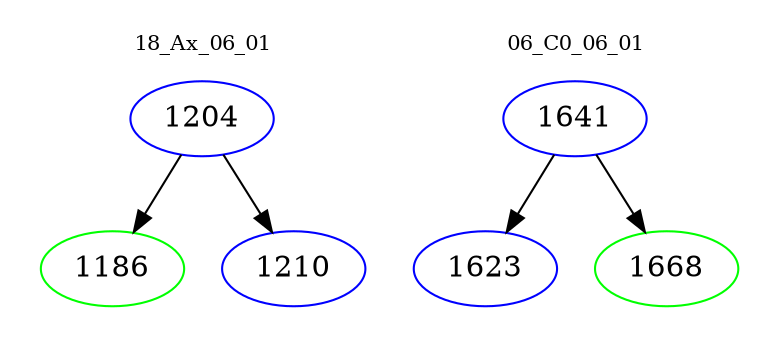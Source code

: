 digraph{
subgraph cluster_0 {
color = white
label = "18_Ax_06_01";
fontsize=10;
T0_1204 [label="1204", color="blue"]
T0_1204 -> T0_1186 [color="black"]
T0_1186 [label="1186", color="green"]
T0_1204 -> T0_1210 [color="black"]
T0_1210 [label="1210", color="blue"]
}
subgraph cluster_1 {
color = white
label = "06_C0_06_01";
fontsize=10;
T1_1641 [label="1641", color="blue"]
T1_1641 -> T1_1623 [color="black"]
T1_1623 [label="1623", color="blue"]
T1_1641 -> T1_1668 [color="black"]
T1_1668 [label="1668", color="green"]
}
}
